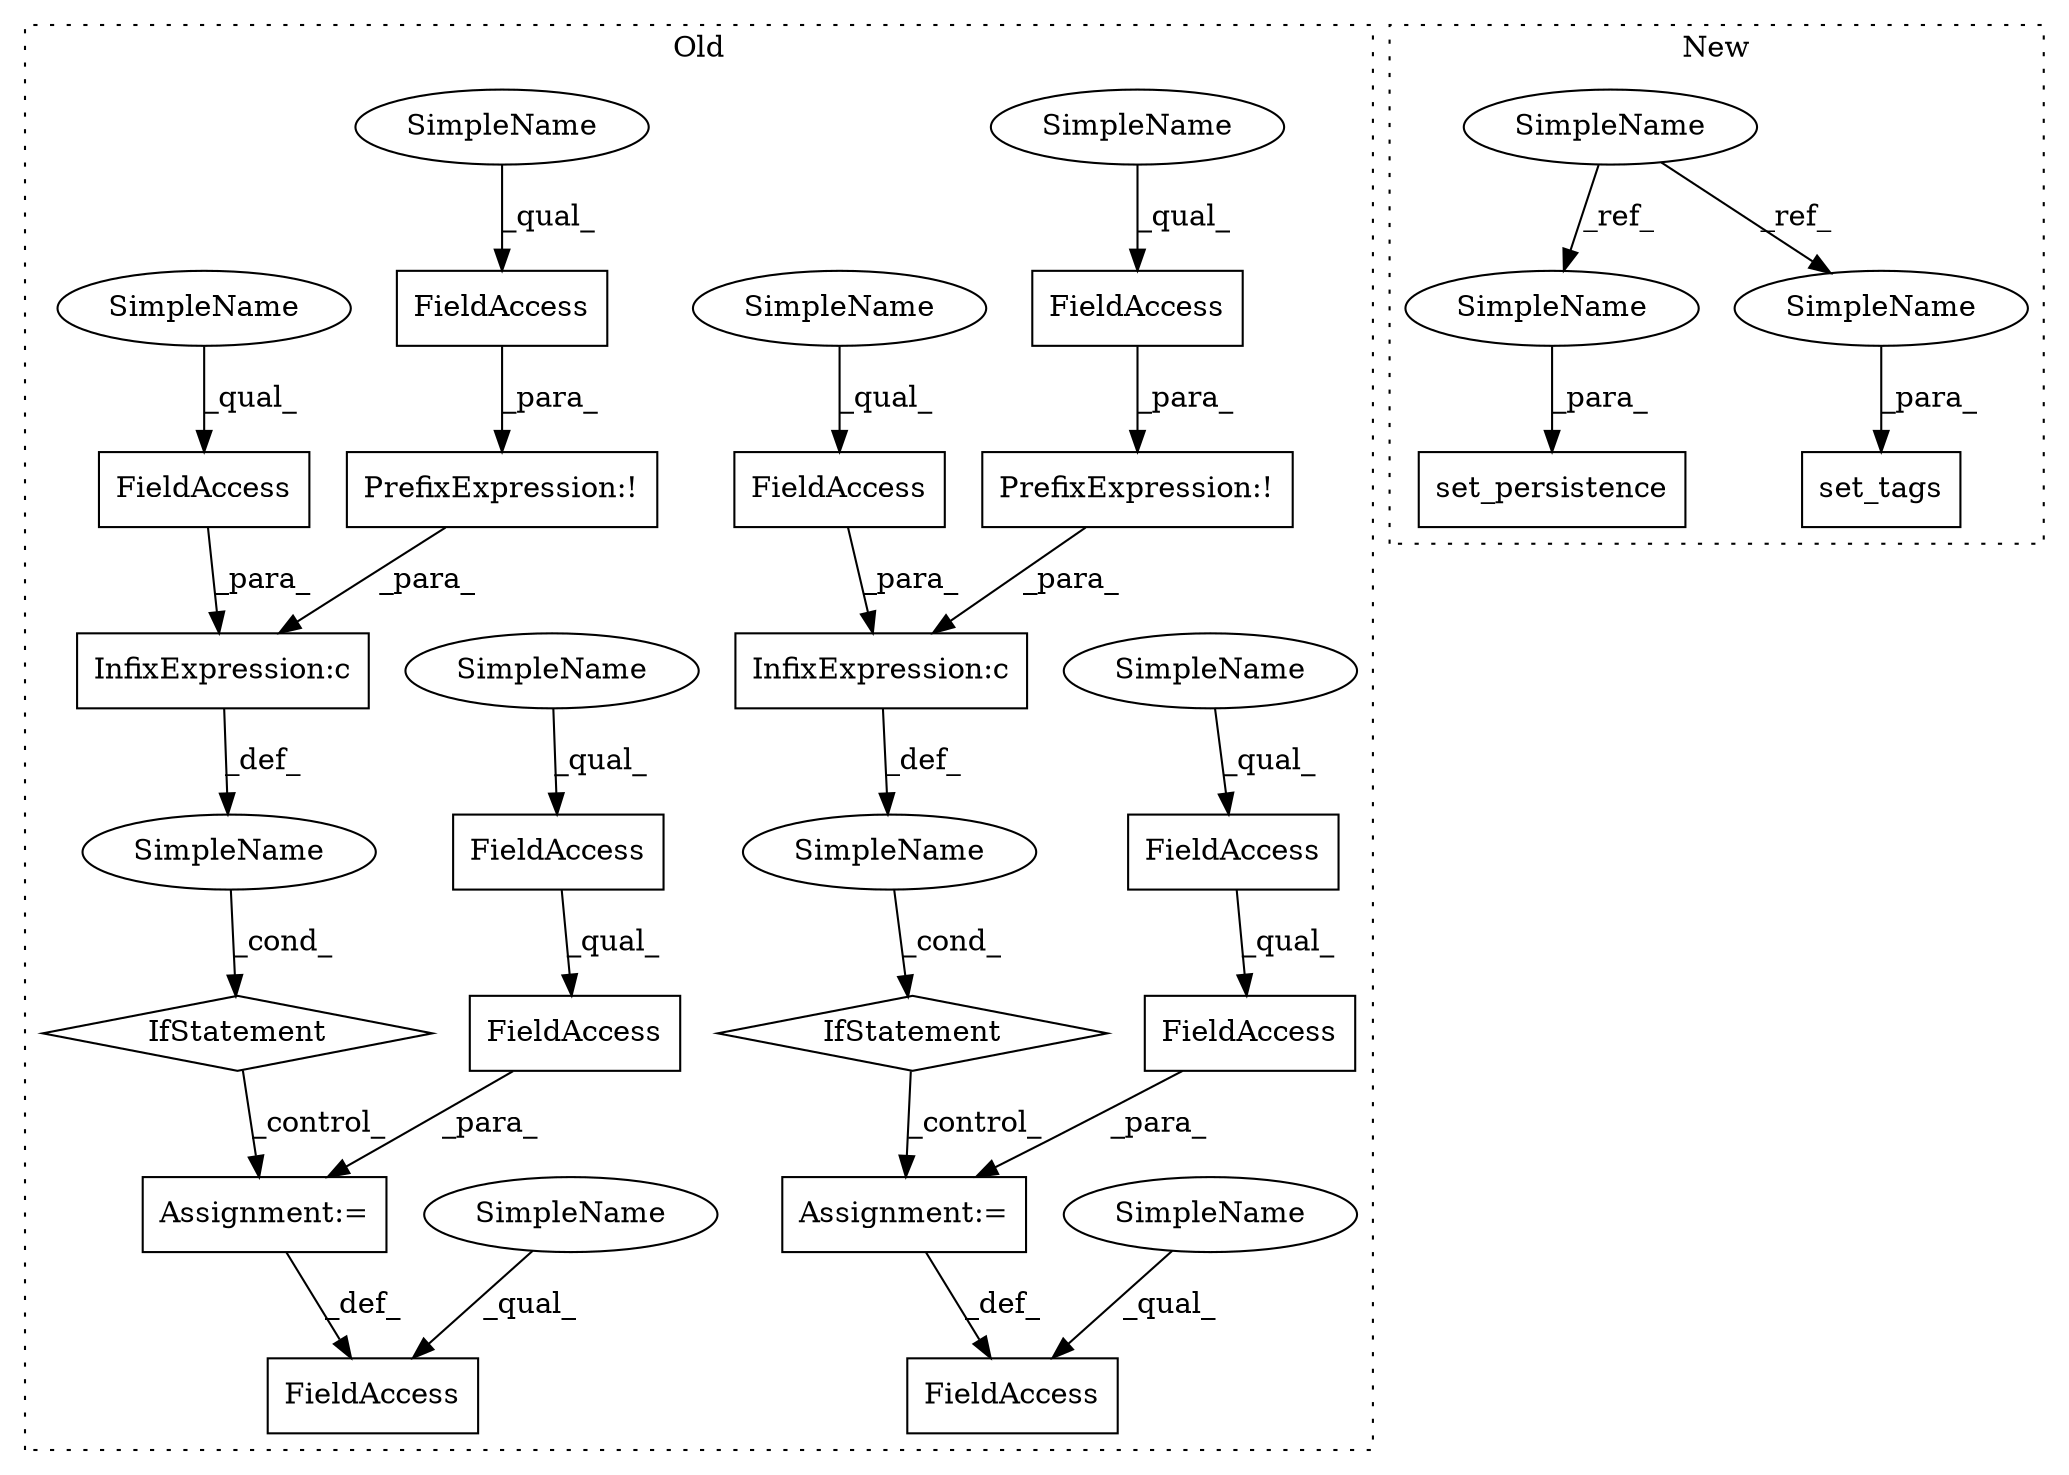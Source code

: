 digraph G {
subgraph cluster0 {
1 [label="IfStatement" a="25" s="1130,1181" l="4,2" shape="diamond"];
3 [label="PrefixExpression:!" a="38" s="1134" l="1" shape="box"];
4 [label="InfixExpression:c" a="27" s="1155" l="4" shape="box"];
5 [label="FieldAccess" a="22" s="1159" l="22" shape="box"];
8 [label="FieldAccess" a="22" s="1028" l="13" shape="box"];
9 [label="PrefixExpression:!" a="38" s="1027" l="1" shape="box"];
10 [label="InfixExpression:c" a="27" s="1041" l="4" shape="box"];
11 [label="FieldAccess" a="22" s="1135" l="20" shape="box"];
12 [label="FieldAccess" a="22" s="1045" l="22" shape="box"];
13 [label="FieldAccess" a="22" s="1212" l="22" shape="box"];
14 [label="FieldAccess" a="22" s="1212" l="34" shape="box"];
15 [label="FieldAccess" a="22" s="1077" l="13" shape="box"];
16 [label="FieldAccess" a="22" s="1191" l="20" shape="box"];
17 [label="FieldAccess" a="22" s="1091" l="22" shape="box"];
18 [label="FieldAccess" a="22" s="1091" l="27" shape="box"];
19 [label="IfStatement" a="25" s="1023,1067" l="4,2" shape="diamond"];
20 [label="SimpleName" a="42" s="" l="" shape="ellipse"];
21 [label="Assignment:=" a="7" s="1090" l="1" shape="box"];
22 [label="SimpleName" a="42" s="" l="" shape="ellipse"];
23 [label="Assignment:=" a="7" s="1211" l="1" shape="box"];
26 [label="SimpleName" a="42" s="1091" l="8" shape="ellipse"];
27 [label="SimpleName" a="42" s="1077" l="8" shape="ellipse"];
28 [label="SimpleName" a="42" s="1191" l="8" shape="ellipse"];
29 [label="SimpleName" a="42" s="1212" l="8" shape="ellipse"];
30 [label="SimpleName" a="42" s="1135" l="8" shape="ellipse"];
31 [label="SimpleName" a="42" s="1045" l="8" shape="ellipse"];
32 [label="SimpleName" a="42" s="1159" l="8" shape="ellipse"];
33 [label="SimpleName" a="42" s="1028" l="8" shape="ellipse"];
label = "Old";
style="dotted";
}
subgraph cluster1 {
2 [label="set_persistence" a="32" s="1116,1140" l="16,1" shape="box"];
6 [label="SimpleName" a="42" s="1059" l="8" shape="ellipse"];
7 [label="set_tags" a="32" s="1092,1109" l="9,1" shape="box"];
24 [label="SimpleName" a="42" s="1132" l="8" shape="ellipse"];
25 [label="SimpleName" a="42" s="1101" l="8" shape="ellipse"];
label = "New";
style="dotted";
}
1 -> 23 [label="_control_"];
3 -> 4 [label="_para_"];
4 -> 22 [label="_def_"];
5 -> 4 [label="_para_"];
6 -> 24 [label="_ref_"];
6 -> 25 [label="_ref_"];
8 -> 9 [label="_para_"];
9 -> 10 [label="_para_"];
10 -> 20 [label="_def_"];
11 -> 3 [label="_para_"];
12 -> 10 [label="_para_"];
13 -> 14 [label="_qual_"];
14 -> 23 [label="_para_"];
17 -> 18 [label="_qual_"];
18 -> 21 [label="_para_"];
19 -> 21 [label="_control_"];
20 -> 19 [label="_cond_"];
21 -> 15 [label="_def_"];
22 -> 1 [label="_cond_"];
23 -> 16 [label="_def_"];
24 -> 2 [label="_para_"];
25 -> 7 [label="_para_"];
26 -> 17 [label="_qual_"];
27 -> 15 [label="_qual_"];
28 -> 16 [label="_qual_"];
29 -> 13 [label="_qual_"];
30 -> 11 [label="_qual_"];
31 -> 12 [label="_qual_"];
32 -> 5 [label="_qual_"];
33 -> 8 [label="_qual_"];
}